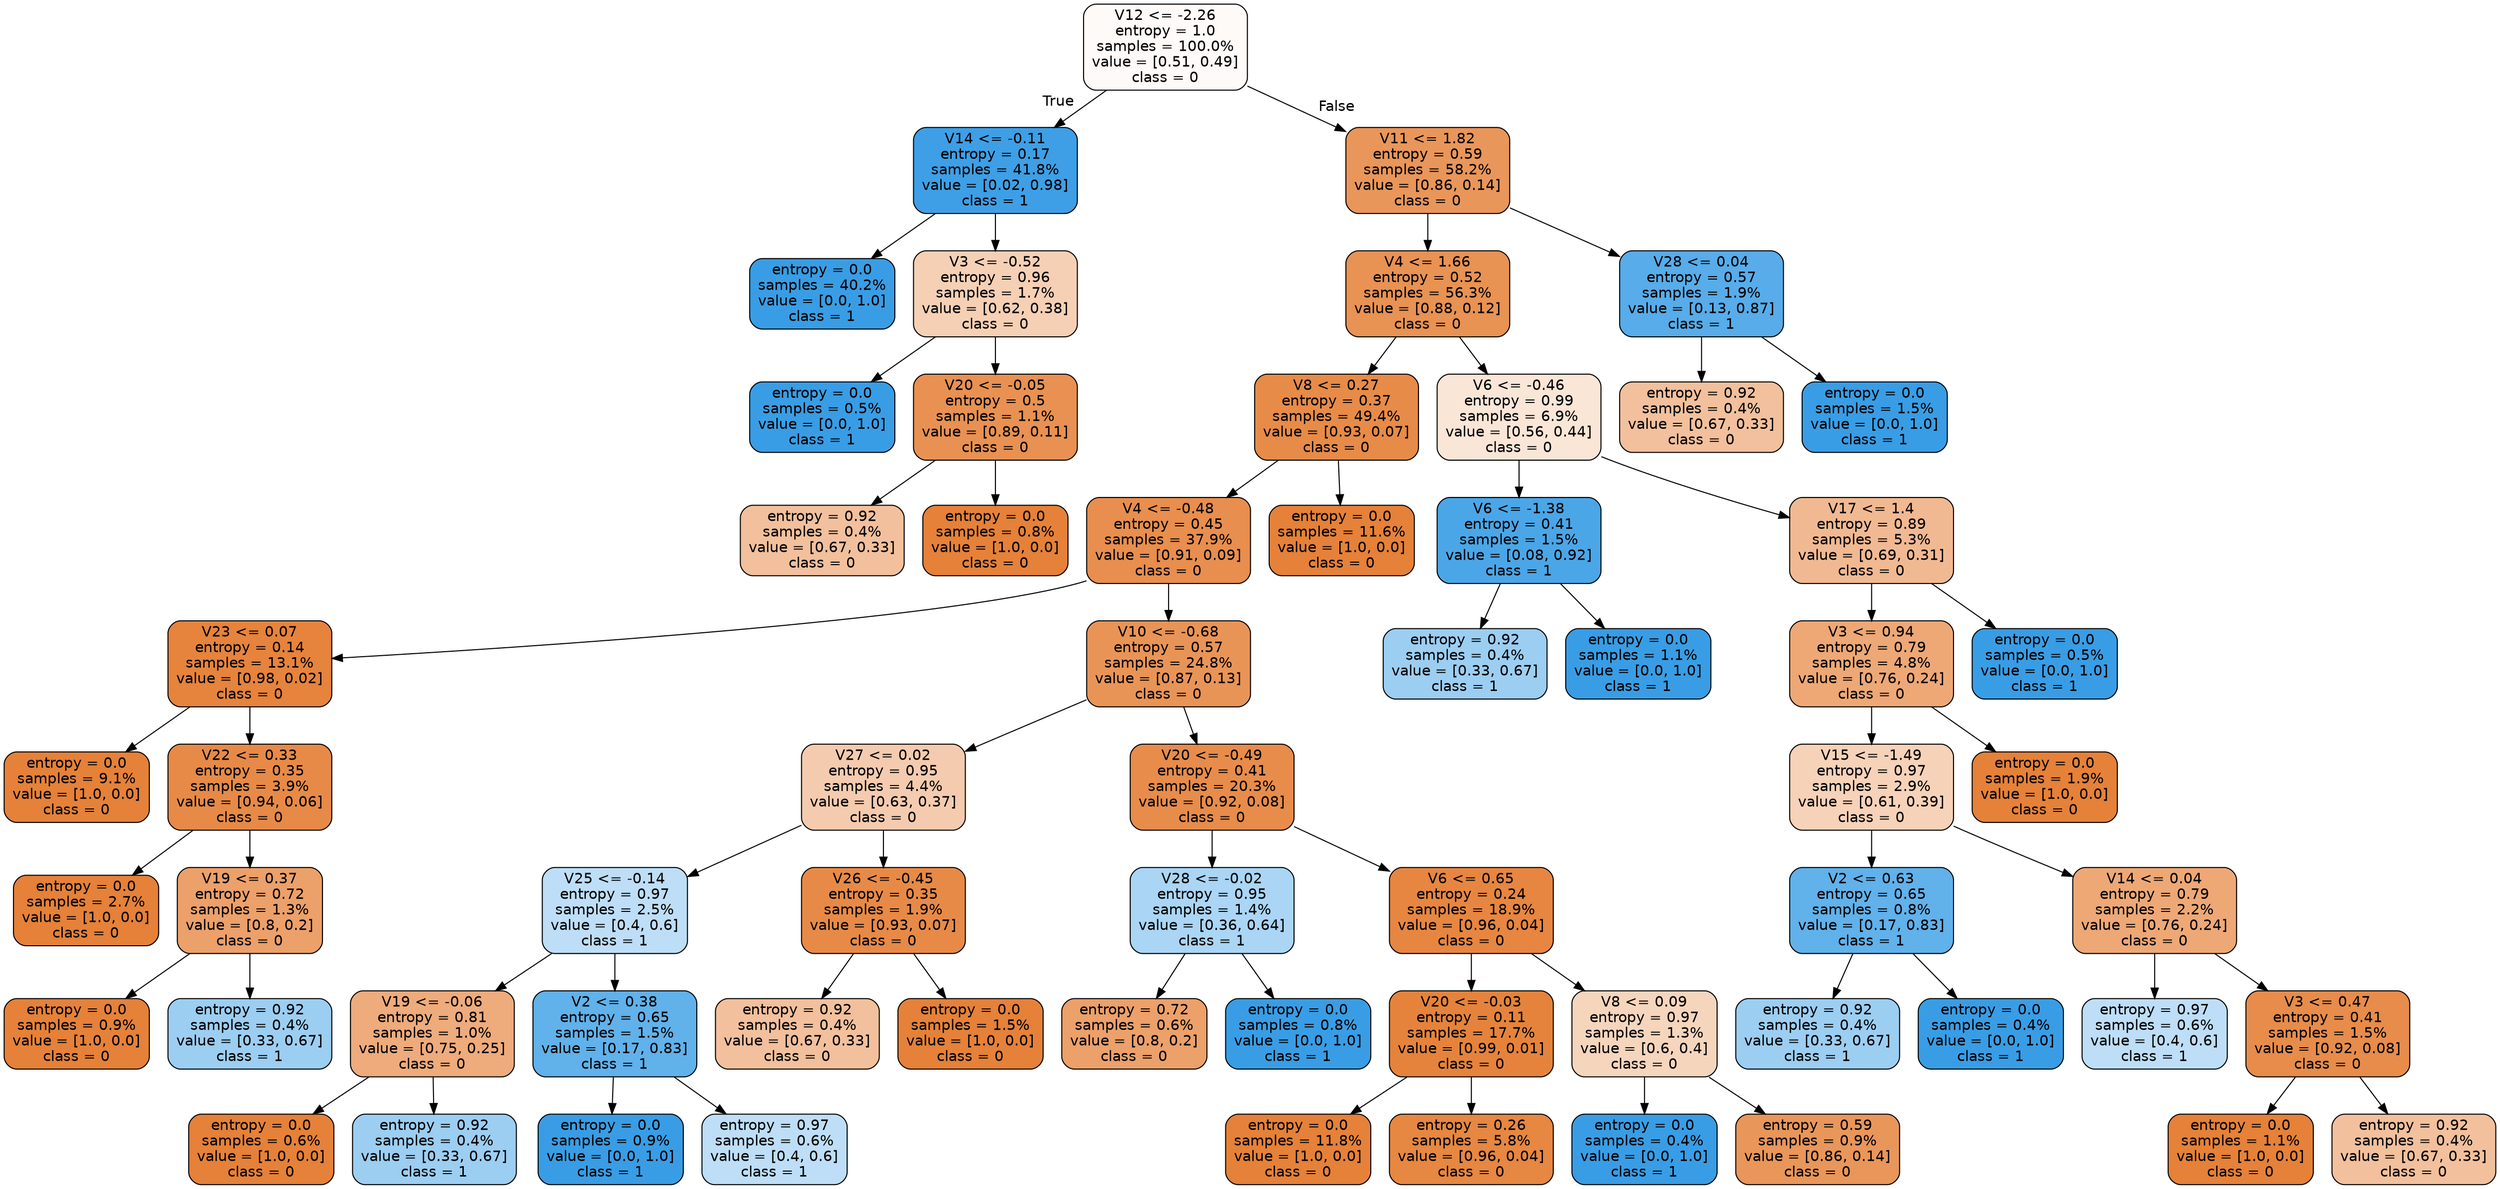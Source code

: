 digraph Tree {
node [shape=box, style="filled, rounded", color="black", fontname=helvetica] ;
edge [fontname=helvetica] ;
0 [label="V12 <= -2.26\nentropy = 1.0\nsamples = 100.0%\nvalue = [0.51, 0.49]\nclass = 0", fillcolor="#fefaf8"] ;
1 [label="V14 <= -0.11\nentropy = 0.17\nsamples = 41.8%\nvalue = [0.02, 0.98]\nclass = 1", fillcolor="#3e9fe6"] ;
0 -> 1 [labeldistance=2.5, labelangle=45, headlabel="True"] ;
2 [label="entropy = 0.0\nsamples = 40.2%\nvalue = [0.0, 1.0]\nclass = 1", fillcolor="#399de5"] ;
1 -> 2 ;
3 [label="V3 <= -0.52\nentropy = 0.96\nsamples = 1.7%\nvalue = [0.62, 0.38]\nclass = 0", fillcolor="#f5d0b5"] ;
1 -> 3 ;
4 [label="entropy = 0.0\nsamples = 0.5%\nvalue = [0.0, 1.0]\nclass = 1", fillcolor="#399de5"] ;
3 -> 4 ;
5 [label="V20 <= -0.05\nentropy = 0.5\nsamples = 1.1%\nvalue = [0.89, 0.11]\nclass = 0", fillcolor="#e89152"] ;
3 -> 5 ;
6 [label="entropy = 0.92\nsamples = 0.4%\nvalue = [0.67, 0.33]\nclass = 0", fillcolor="#f2c09c"] ;
5 -> 6 ;
7 [label="entropy = 0.0\nsamples = 0.8%\nvalue = [1.0, 0.0]\nclass = 0", fillcolor="#e58139"] ;
5 -> 7 ;
8 [label="V11 <= 1.82\nentropy = 0.59\nsamples = 58.2%\nvalue = [0.86, 0.14]\nclass = 0", fillcolor="#e9965a"] ;
0 -> 8 [labeldistance=2.5, labelangle=-45, headlabel="False"] ;
9 [label="V4 <= 1.66\nentropy = 0.52\nsamples = 56.3%\nvalue = [0.88, 0.12]\nclass = 0", fillcolor="#e89253"] ;
8 -> 9 ;
10 [label="V8 <= 0.27\nentropy = 0.37\nsamples = 49.4%\nvalue = [0.93, 0.07]\nclass = 0", fillcolor="#e78b48"] ;
9 -> 10 ;
11 [label="V4 <= -0.48\nentropy = 0.45\nsamples = 37.9%\nvalue = [0.91, 0.09]\nclass = 0", fillcolor="#e88e4e"] ;
10 -> 11 ;
12 [label="V23 <= 0.07\nentropy = 0.14\nsamples = 13.1%\nvalue = [0.98, 0.02]\nclass = 0", fillcolor="#e6833d"] ;
11 -> 12 ;
13 [label="entropy = 0.0\nsamples = 9.1%\nvalue = [1.0, 0.0]\nclass = 0", fillcolor="#e58139"] ;
12 -> 13 ;
14 [label="V22 <= 0.33\nentropy = 0.35\nsamples = 3.9%\nvalue = [0.94, 0.06]\nclass = 0", fillcolor="#e78a47"] ;
12 -> 14 ;
15 [label="entropy = 0.0\nsamples = 2.7%\nvalue = [1.0, 0.0]\nclass = 0", fillcolor="#e58139"] ;
14 -> 15 ;
16 [label="V19 <= 0.37\nentropy = 0.72\nsamples = 1.3%\nvalue = [0.8, 0.2]\nclass = 0", fillcolor="#eca06a"] ;
14 -> 16 ;
17 [label="entropy = 0.0\nsamples = 0.9%\nvalue = [1.0, 0.0]\nclass = 0", fillcolor="#e58139"] ;
16 -> 17 ;
18 [label="entropy = 0.92\nsamples = 0.4%\nvalue = [0.33, 0.67]\nclass = 1", fillcolor="#9ccef2"] ;
16 -> 18 ;
19 [label="V10 <= -0.68\nentropy = 0.57\nsamples = 24.8%\nvalue = [0.87, 0.13]\nclass = 0", fillcolor="#e99457"] ;
11 -> 19 ;
20 [label="V27 <= 0.02\nentropy = 0.95\nsamples = 4.4%\nvalue = [0.63, 0.37]\nclass = 0", fillcolor="#f4cbae"] ;
19 -> 20 ;
21 [label="V25 <= -0.14\nentropy = 0.97\nsamples = 2.5%\nvalue = [0.4, 0.6]\nclass = 1", fillcolor="#bddef6"] ;
20 -> 21 ;
22 [label="V19 <= -0.06\nentropy = 0.81\nsamples = 1.0%\nvalue = [0.75, 0.25]\nclass = 0", fillcolor="#eeab7b"] ;
21 -> 22 ;
23 [label="entropy = 0.0\nsamples = 0.6%\nvalue = [1.0, 0.0]\nclass = 0", fillcolor="#e58139"] ;
22 -> 23 ;
24 [label="entropy = 0.92\nsamples = 0.4%\nvalue = [0.33, 0.67]\nclass = 1", fillcolor="#9ccef2"] ;
22 -> 24 ;
25 [label="V2 <= 0.38\nentropy = 0.65\nsamples = 1.5%\nvalue = [0.17, 0.83]\nclass = 1", fillcolor="#61b1ea"] ;
21 -> 25 ;
26 [label="entropy = 0.0\nsamples = 0.9%\nvalue = [0.0, 1.0]\nclass = 1", fillcolor="#399de5"] ;
25 -> 26 ;
27 [label="entropy = 0.97\nsamples = 0.6%\nvalue = [0.4, 0.6]\nclass = 1", fillcolor="#bddef6"] ;
25 -> 27 ;
28 [label="V26 <= -0.45\nentropy = 0.35\nsamples = 1.9%\nvalue = [0.93, 0.07]\nclass = 0", fillcolor="#e78a47"] ;
20 -> 28 ;
29 [label="entropy = 0.92\nsamples = 0.4%\nvalue = [0.67, 0.33]\nclass = 0", fillcolor="#f2c09c"] ;
28 -> 29 ;
30 [label="entropy = 0.0\nsamples = 1.5%\nvalue = [1.0, 0.0]\nclass = 0", fillcolor="#e58139"] ;
28 -> 30 ;
31 [label="V20 <= -0.49\nentropy = 0.41\nsamples = 20.3%\nvalue = [0.92, 0.08]\nclass = 0", fillcolor="#e78c4b"] ;
19 -> 31 ;
32 [label="V28 <= -0.02\nentropy = 0.95\nsamples = 1.4%\nvalue = [0.36, 0.64]\nclass = 1", fillcolor="#aad5f4"] ;
31 -> 32 ;
33 [label="entropy = 0.72\nsamples = 0.6%\nvalue = [0.8, 0.2]\nclass = 0", fillcolor="#eca06a"] ;
32 -> 33 ;
34 [label="entropy = 0.0\nsamples = 0.8%\nvalue = [0.0, 1.0]\nclass = 1", fillcolor="#399de5"] ;
32 -> 34 ;
35 [label="V6 <= 0.65\nentropy = 0.24\nsamples = 18.9%\nvalue = [0.96, 0.04]\nclass = 0", fillcolor="#e68641"] ;
31 -> 35 ;
36 [label="V20 <= -0.03\nentropy = 0.11\nsamples = 17.7%\nvalue = [0.99, 0.01]\nclass = 0", fillcolor="#e5833c"] ;
35 -> 36 ;
37 [label="entropy = 0.0\nsamples = 11.8%\nvalue = [1.0, 0.0]\nclass = 0", fillcolor="#e58139"] ;
36 -> 37 ;
38 [label="entropy = 0.26\nsamples = 5.8%\nvalue = [0.96, 0.04]\nclass = 0", fillcolor="#e68742"] ;
36 -> 38 ;
39 [label="V8 <= 0.09\nentropy = 0.97\nsamples = 1.3%\nvalue = [0.6, 0.4]\nclass = 0", fillcolor="#f6d5bd"] ;
35 -> 39 ;
40 [label="entropy = 0.0\nsamples = 0.4%\nvalue = [0.0, 1.0]\nclass = 1", fillcolor="#399de5"] ;
39 -> 40 ;
41 [label="entropy = 0.59\nsamples = 0.9%\nvalue = [0.86, 0.14]\nclass = 0", fillcolor="#e9965a"] ;
39 -> 41 ;
42 [label="entropy = 0.0\nsamples = 11.6%\nvalue = [1.0, 0.0]\nclass = 0", fillcolor="#e58139"] ;
10 -> 42 ;
43 [label="V6 <= -0.46\nentropy = 0.99\nsamples = 6.9%\nvalue = [0.56, 0.44]\nclass = 0", fillcolor="#fae6d7"] ;
9 -> 43 ;
44 [label="V6 <= -1.38\nentropy = 0.41\nsamples = 1.5%\nvalue = [0.08, 0.92]\nclass = 1", fillcolor="#4ba6e7"] ;
43 -> 44 ;
45 [label="entropy = 0.92\nsamples = 0.4%\nvalue = [0.33, 0.67]\nclass = 1", fillcolor="#9ccef2"] ;
44 -> 45 ;
46 [label="entropy = 0.0\nsamples = 1.1%\nvalue = [0.0, 1.0]\nclass = 1", fillcolor="#399de5"] ;
44 -> 46 ;
47 [label="V17 <= 1.4\nentropy = 0.89\nsamples = 5.3%\nvalue = [0.69, 0.31]\nclass = 0", fillcolor="#f1b992"] ;
43 -> 47 ;
48 [label="V3 <= 0.94\nentropy = 0.79\nsamples = 4.8%\nvalue = [0.76, 0.24]\nclass = 0", fillcolor="#eda876"] ;
47 -> 48 ;
49 [label="V15 <= -1.49\nentropy = 0.97\nsamples = 2.9%\nvalue = [0.61, 0.39]\nclass = 0", fillcolor="#f6d2b8"] ;
48 -> 49 ;
50 [label="V2 <= 0.63\nentropy = 0.65\nsamples = 0.8%\nvalue = [0.17, 0.83]\nclass = 1", fillcolor="#61b1ea"] ;
49 -> 50 ;
51 [label="entropy = 0.92\nsamples = 0.4%\nvalue = [0.33, 0.67]\nclass = 1", fillcolor="#9ccef2"] ;
50 -> 51 ;
52 [label="entropy = 0.0\nsamples = 0.4%\nvalue = [0.0, 1.0]\nclass = 1", fillcolor="#399de5"] ;
50 -> 52 ;
53 [label="V14 <= 0.04\nentropy = 0.79\nsamples = 2.2%\nvalue = [0.76, 0.24]\nclass = 0", fillcolor="#eda876"] ;
49 -> 53 ;
54 [label="entropy = 0.97\nsamples = 0.6%\nvalue = [0.4, 0.6]\nclass = 1", fillcolor="#bddef6"] ;
53 -> 54 ;
55 [label="V3 <= 0.47\nentropy = 0.41\nsamples = 1.5%\nvalue = [0.92, 0.08]\nclass = 0", fillcolor="#e78c4b"] ;
53 -> 55 ;
56 [label="entropy = 0.0\nsamples = 1.1%\nvalue = [1.0, 0.0]\nclass = 0", fillcolor="#e58139"] ;
55 -> 56 ;
57 [label="entropy = 0.92\nsamples = 0.4%\nvalue = [0.67, 0.33]\nclass = 0", fillcolor="#f2c09c"] ;
55 -> 57 ;
58 [label="entropy = 0.0\nsamples = 1.9%\nvalue = [1.0, 0.0]\nclass = 0", fillcolor="#e58139"] ;
48 -> 58 ;
59 [label="entropy = 0.0\nsamples = 0.5%\nvalue = [0.0, 1.0]\nclass = 1", fillcolor="#399de5"] ;
47 -> 59 ;
60 [label="V28 <= 0.04\nentropy = 0.57\nsamples = 1.9%\nvalue = [0.13, 0.87]\nclass = 1", fillcolor="#57ace9"] ;
8 -> 60 ;
61 [label="entropy = 0.92\nsamples = 0.4%\nvalue = [0.67, 0.33]\nclass = 0", fillcolor="#f2c09c"] ;
60 -> 61 ;
62 [label="entropy = 0.0\nsamples = 1.5%\nvalue = [0.0, 1.0]\nclass = 1", fillcolor="#399de5"] ;
60 -> 62 ;
}